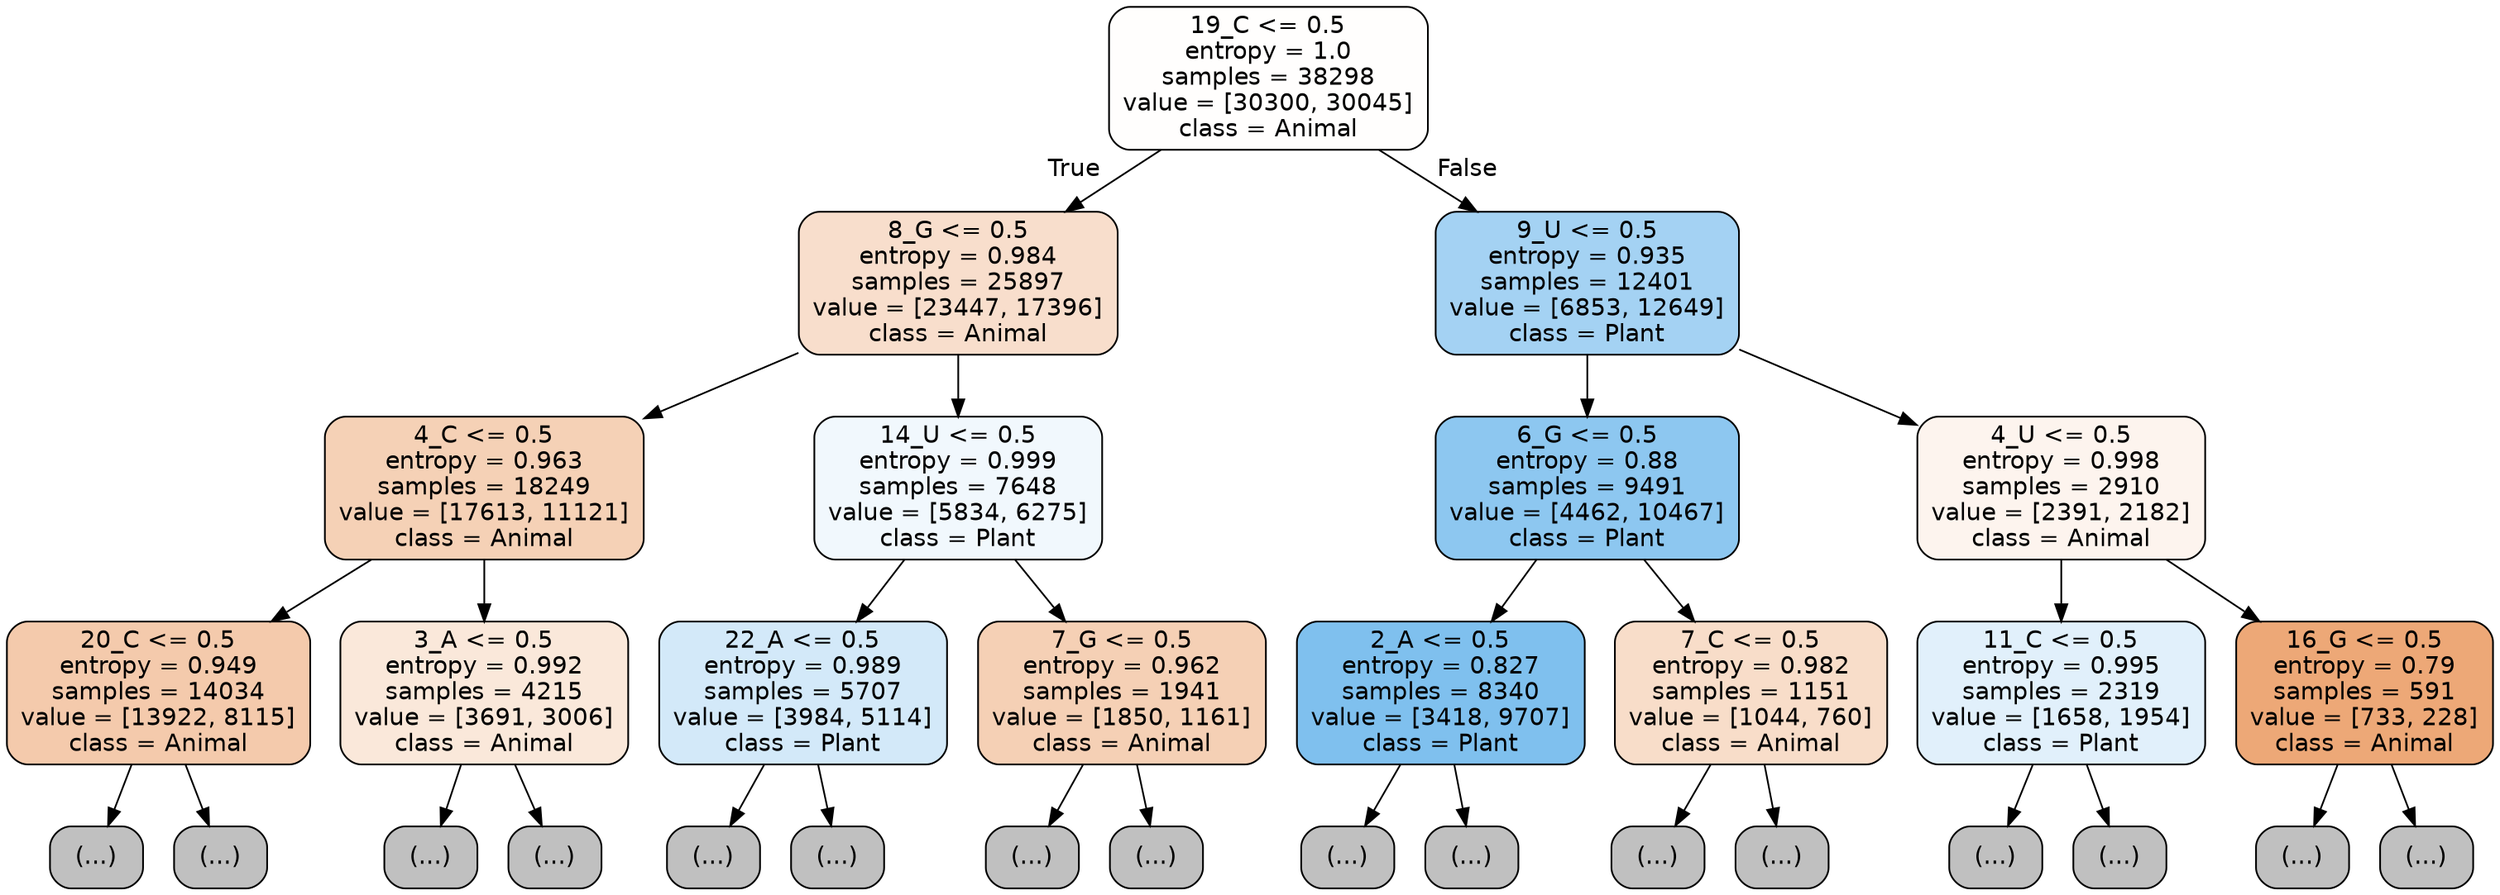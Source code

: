 digraph Tree {
node [shape=box, style="filled, rounded", color="black", fontname="helvetica"] ;
edge [fontname="helvetica"] ;
0 [label="19_C <= 0.5\nentropy = 1.0\nsamples = 38298\nvalue = [30300, 30045]\nclass = Animal", fillcolor="#fffefd"] ;
1 [label="8_G <= 0.5\nentropy = 0.984\nsamples = 25897\nvalue = [23447, 17396]\nclass = Animal", fillcolor="#f8decc"] ;
0 -> 1 [labeldistance=2.5, labelangle=45, headlabel="True"] ;
2 [label="4_C <= 0.5\nentropy = 0.963\nsamples = 18249\nvalue = [17613, 11121]\nclass = Animal", fillcolor="#f5d1b6"] ;
1 -> 2 ;
3 [label="20_C <= 0.5\nentropy = 0.949\nsamples = 14034\nvalue = [13922, 8115]\nclass = Animal", fillcolor="#f4caac"] ;
2 -> 3 ;
4 [label="(...)", fillcolor="#C0C0C0"] ;
3 -> 4 ;
5749 [label="(...)", fillcolor="#C0C0C0"] ;
3 -> 5749 ;
7410 [label="3_A <= 0.5\nentropy = 0.992\nsamples = 4215\nvalue = [3691, 3006]\nclass = Animal", fillcolor="#fae8da"] ;
2 -> 7410 ;
7411 [label="(...)", fillcolor="#C0C0C0"] ;
7410 -> 7411 ;
8842 [label="(...)", fillcolor="#C0C0C0"] ;
7410 -> 8842 ;
9287 [label="14_U <= 0.5\nentropy = 0.999\nsamples = 7648\nvalue = [5834, 6275]\nclass = Plant", fillcolor="#f1f8fd"] ;
1 -> 9287 ;
9288 [label="22_A <= 0.5\nentropy = 0.989\nsamples = 5707\nvalue = [3984, 5114]\nclass = Plant", fillcolor="#d3e9f9"] ;
9287 -> 9288 ;
9289 [label="(...)", fillcolor="#C0C0C0"] ;
9288 -> 9289 ;
11600 [label="(...)", fillcolor="#C0C0C0"] ;
9288 -> 11600 ;
11867 [label="7_G <= 0.5\nentropy = 0.962\nsamples = 1941\nvalue = [1850, 1161]\nclass = Animal", fillcolor="#f5d0b5"] ;
9287 -> 11867 ;
11868 [label="(...)", fillcolor="#C0C0C0"] ;
11867 -> 11868 ;
12587 [label="(...)", fillcolor="#C0C0C0"] ;
11867 -> 12587 ;
12814 [label="9_U <= 0.5\nentropy = 0.935\nsamples = 12401\nvalue = [6853, 12649]\nclass = Plant", fillcolor="#a4d2f3"] ;
0 -> 12814 [labeldistance=2.5, labelangle=-45, headlabel="False"] ;
12815 [label="6_G <= 0.5\nentropy = 0.88\nsamples = 9491\nvalue = [4462, 10467]\nclass = Plant", fillcolor="#8dc7f0"] ;
12814 -> 12815 ;
12816 [label="2_A <= 0.5\nentropy = 0.827\nsamples = 8340\nvalue = [3418, 9707]\nclass = Plant", fillcolor="#7fc0ee"] ;
12815 -> 12816 ;
12817 [label="(...)", fillcolor="#C0C0C0"] ;
12816 -> 12817 ;
14532 [label="(...)", fillcolor="#C0C0C0"] ;
12816 -> 14532 ;
15079 [label="7_C <= 0.5\nentropy = 0.982\nsamples = 1151\nvalue = [1044, 760]\nclass = Animal", fillcolor="#f8ddc9"] ;
12815 -> 15079 ;
15080 [label="(...)", fillcolor="#C0C0C0"] ;
15079 -> 15080 ;
15651 [label="(...)", fillcolor="#C0C0C0"] ;
15079 -> 15651 ;
15810 [label="4_U <= 0.5\nentropy = 0.998\nsamples = 2910\nvalue = [2391, 2182]\nclass = Animal", fillcolor="#fdf4ee"] ;
12814 -> 15810 ;
15811 [label="11_C <= 0.5\nentropy = 0.995\nsamples = 2319\nvalue = [1658, 1954]\nclass = Plant", fillcolor="#e1f0fb"] ;
15810 -> 15811 ;
15812 [label="(...)", fillcolor="#C0C0C0"] ;
15811 -> 15812 ;
16531 [label="(...)", fillcolor="#C0C0C0"] ;
15811 -> 16531 ;
16732 [label="16_G <= 0.5\nentropy = 0.79\nsamples = 591\nvalue = [733, 228]\nclass = Animal", fillcolor="#eda877"] ;
15810 -> 16732 ;
16733 [label="(...)", fillcolor="#C0C0C0"] ;
16732 -> 16733 ;
16930 [label="(...)", fillcolor="#C0C0C0"] ;
16732 -> 16930 ;
}